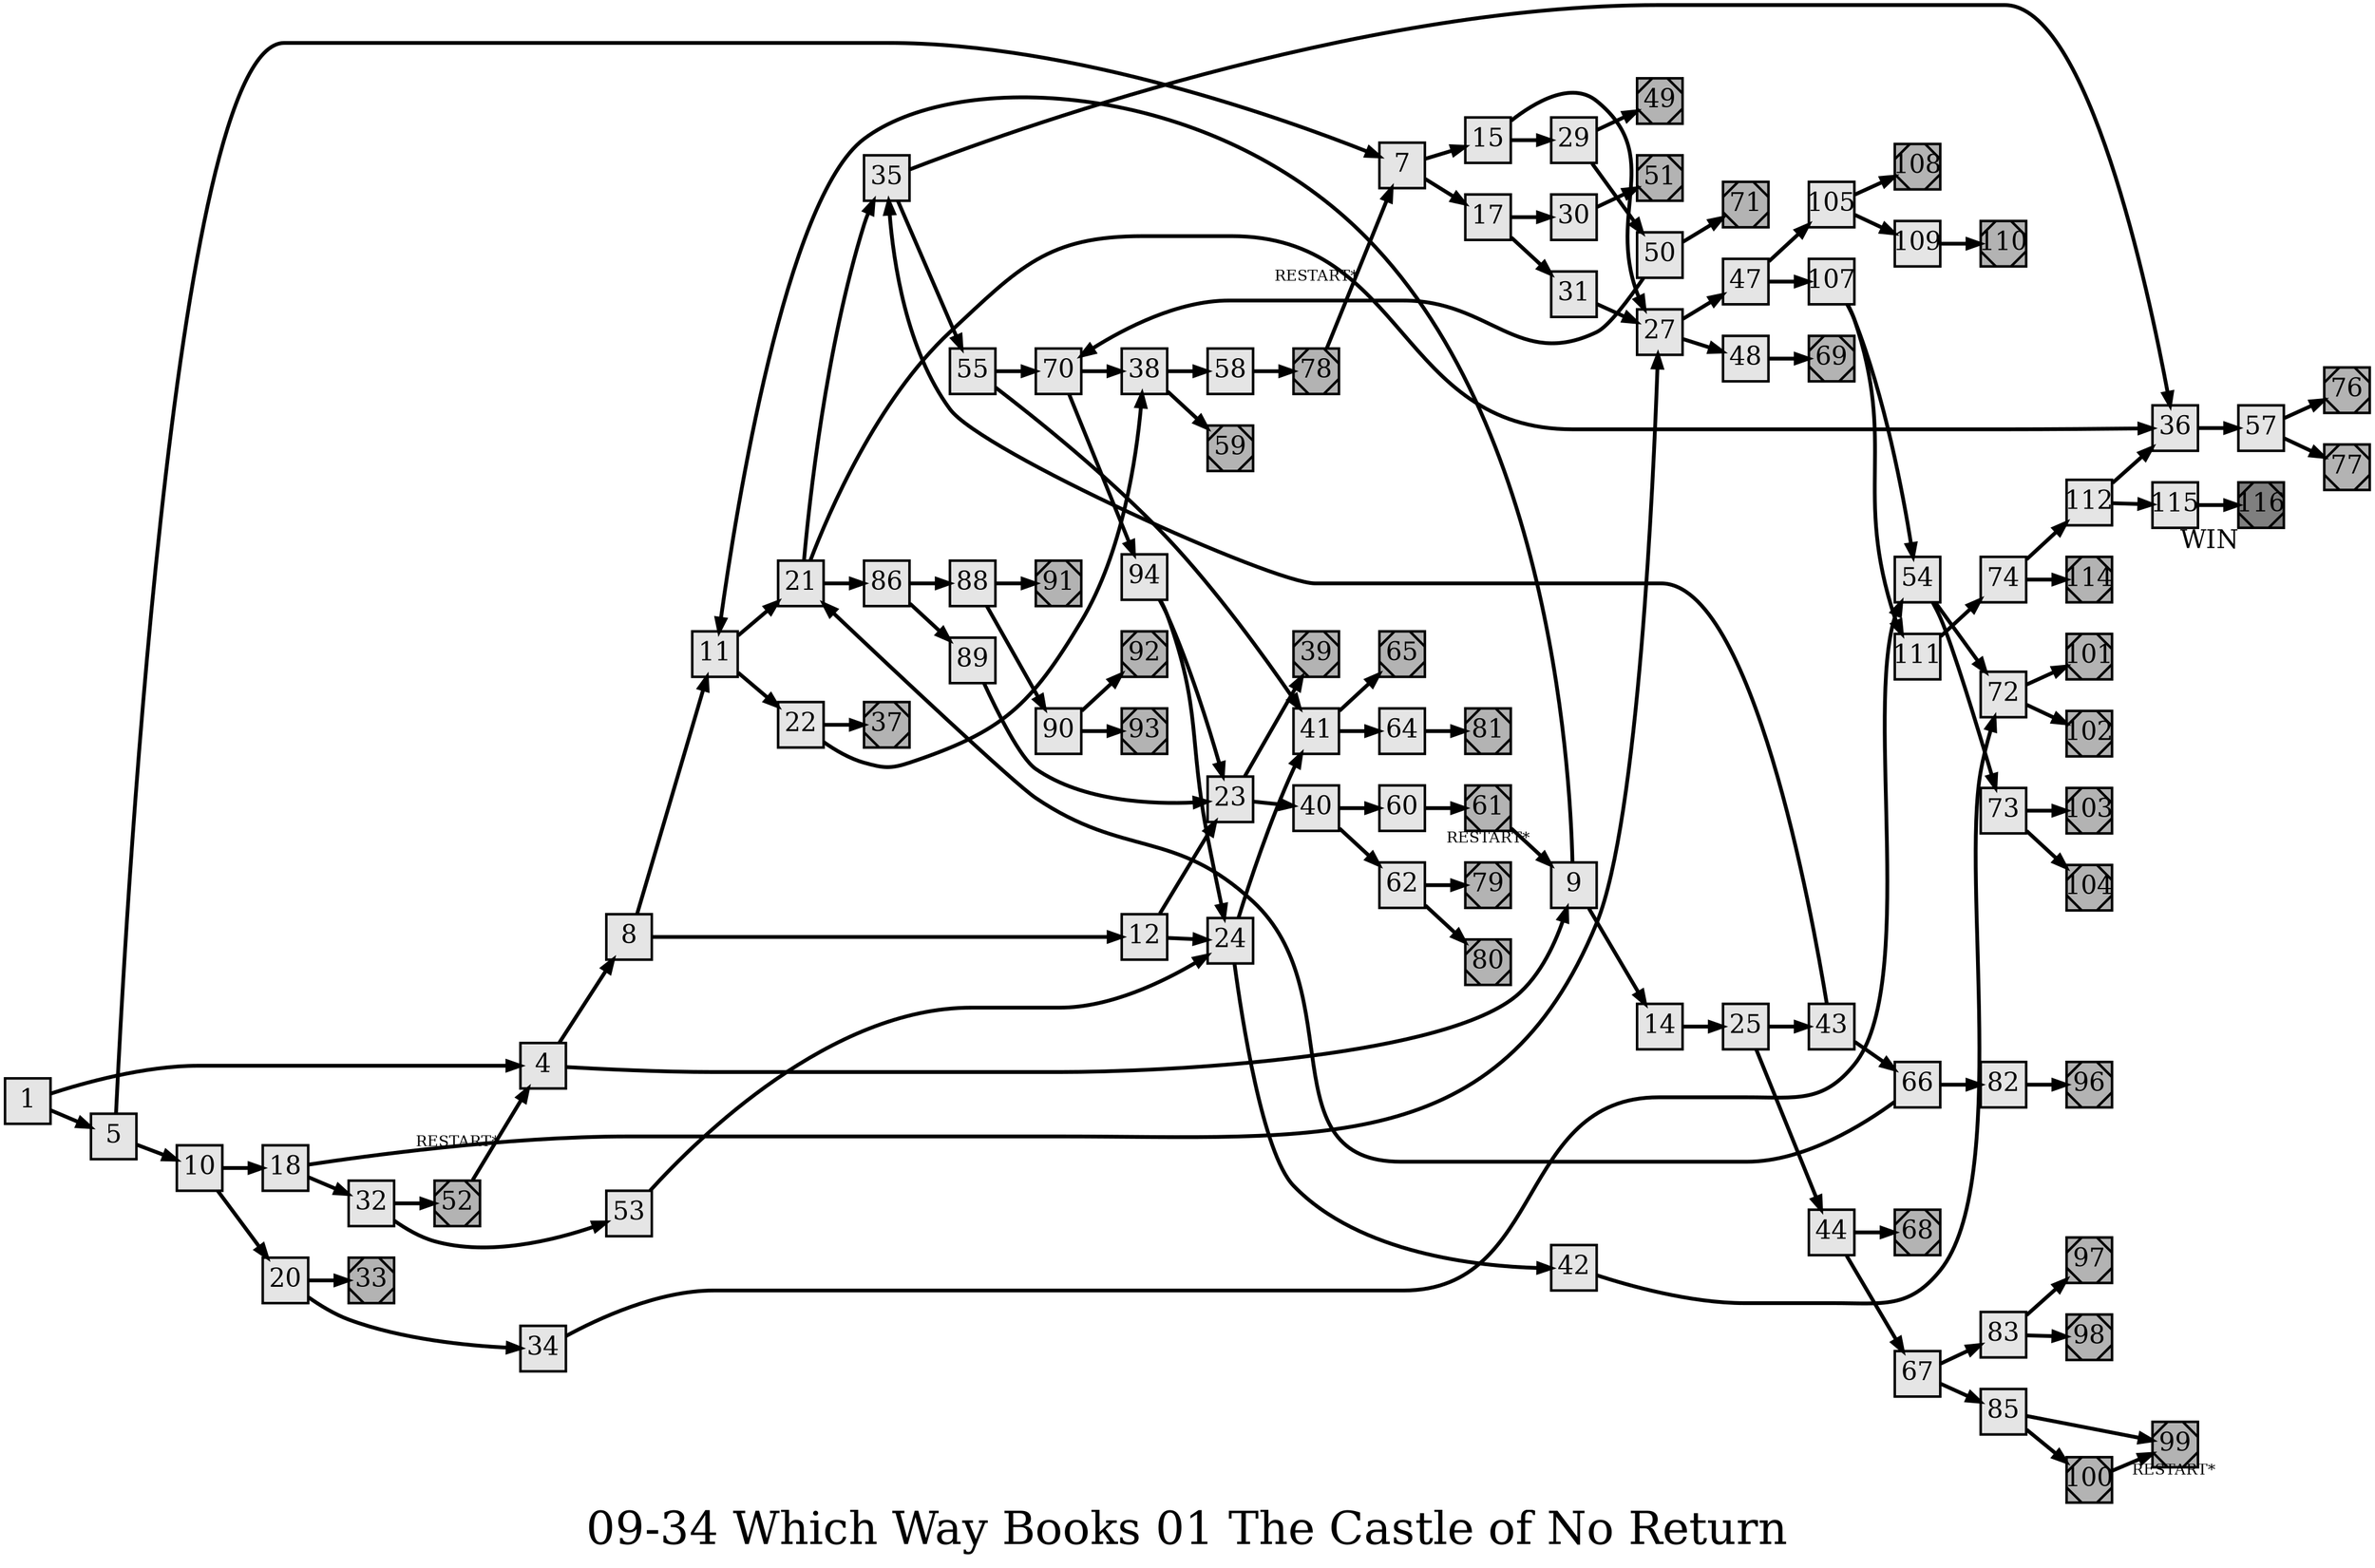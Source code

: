 digraph g{
  graph [ label="09-34 Which Way Books 01 The Castle of No Return" rankdir=LR, ordering=out, fontsize=36, nodesep="0.35", ranksep="0.45"];
  node  [shape=rect, penwidth=2, fontsize=20, style=filled, fillcolor=grey90, margin="0,0", labelfloat=true, regular=true, fixedsize=true];
  edge  [labelfloat=true, penwidth=3, fontsize=12];
  // ---;
  // group  : Katz;
  // id     :;
  // gbid   :;
  // series :;
  // title  :;
  // author :;
  // credit:;
  // - name : Juliet Way-Henthorne;
  // role : encoder;
  // date : 2017-08-31;
  // - name : Jeremy Douglass;
  // role : editor;
  // date : 2017-10-19;
  // render:;
  // - name   : small;
  // styles : gvStyles-small.txt;
  // engine : dot;
  // comment: >;
  
  // ---;
  
  // From | To | Label;
  
  1 -> 4;
  1 -> 5;
  4 -> 8;
  4 -> 9;
  5 -> 7;
  5 -> 10;
  7 -> 15;
  7 -> 17;
  8 -> 11;
  8 -> 12;
  9 -> 11;
  9 -> 14;
  10 -> 18;
  10 -> 20;
  11 -> 21;
  11 -> 22;
  12 -> 23;
  12 -> 24;
  14 -> 25;
  15 -> 27;
  15 -> 29;
  17 -> 30;
  17 -> 31;
  18 -> 27;
  18 -> 32;
  20 -> 33;
  20 -> 34;
  21 -> 35;
  21 -> 36;
  21 -> 86;
  22 -> 37;
  22 -> 38;
  23 -> 39;
  23 -> 40;
  24 -> 41;
  24 -> 42;
  25 -> 43;
  25 -> 44;
  27 -> 47;
  27 -> 48;
  29 -> 49;
  29 -> 50;
  30 -> 51;
  31 -> 27;
  32 -> 52;
  32 -> 53;
  33	[ xlabel="E", shape=Msquare, fontsize=20, fillcolor=grey70, xlabel="" ];
  34 -> 54;
  35 -> 36;
  35 -> 55;
  36 -> 57;
  37	[ xlabel="E", shape=Msquare, fontsize=20, fillcolor=grey70, xlabel="" ];
  38 -> 58;
  38 -> 59;
  39	[ xlabel="E", shape=Msquare, fontsize=20, fillcolor=grey70, xlabel="" ];
  40 -> 60;
  40 -> 62;
  41 -> 64;
  41 -> 65;
  42 -> 72;
  43 -> 35;
  43 -> 66;
  44 -> 67;
  44 -> 68;
  47 -> 105;
  47 -> 107;
  48 -> 69;
  49	[ xlabel="E", shape=Msquare, fontsize=20, fillcolor=grey70, xlabel="" ];
  50 -> 70;
  50 -> 71;
  51	[ xlabel="E", shape=Msquare, fontsize=20, fillcolor=grey70, xlabel="" ];
  52	[ xlabel="E", shape=Msquare, fontsize=20, fillcolor=grey70, xlabel="" ];
  52 -> 4	[ xlabel="RESTART*" ];
  53 -> 24;
  54 -> 72;
  54 -> 73;
  55 -> 70;
  55 -> 41;
  57 -> 76;
  57 -> 77;
  58 -> 78;
  59	[ xlabel="E", shape=Msquare, fontsize=20, fillcolor=grey70, xlabel="" ];
  60 -> 61;
  61	[ xlabel="E", shape=Msquare, fontsize=20, fillcolor=grey70, xlabel="" ];
  61 -> 9	[ xlabel="RESTART*" ];
  62 -> 79;
  62 -> 80;
  64 -> 81;
  65	[ xlabel="E", shape=Msquare, fontsize=20, fillcolor=grey70, xlabel="" ];
  66 -> 21;
  66 -> 82;
  67 -> 83;
  67 -> 85;
  68	[ xlabel="E", shape=Msquare, fontsize=20, fillcolor=grey70, xlabel="" ];
  69	[ xlabel="E", shape=Msquare, fontsize=20, fillcolor=grey70, xlabel="" ];
  70 -> 38;
  70 -> 94;
  71	[ xlabel="E", shape=Msquare, fontsize=20, fillcolor=grey70, xlabel="" ];
  72 -> 101;
  72 -> 102;
  73 -> 103;
  73 -> 104;
  74 -> 112;
  74 -> 114;
  76	[ xlabel="E", shape=Msquare, fontsize=20, fillcolor=grey70, xlabel="" ];
  77	[ xlabel="E", shape=Msquare, fontsize=20, fillcolor=grey70, xlabel="" ];
  78	[ xlabel="E", shape=Msquare, fontsize=20, fillcolor=grey70, xlabel="" ];
  78 -> 7	[ xlabel="RESTART*" ];
  79	[ xlabel="E", shape=Msquare, fontsize=20, fillcolor=grey70, xlabel="" ];
  80	[ xlabel="E", shape=Msquare, fontsize=20, fillcolor=grey70, xlabel="" ];
  81	[ xlabel="E", shape=Msquare, fontsize=20, fillcolor=grey70, xlabel="" ];
  82 -> 96;
  83 -> 97;
  83 -> 98;
  85 -> 99;
  85 -> 100;
  86 -> 88;
  86 -> 89;
  88 -> 90;
  88 -> 91;
  89 -> 23;
  90 -> 92;
  90 -> 93;
  91	[ xlabel="E", shape=Msquare, fontsize=20, fillcolor=grey70, xlabel="" ];
  92	[ xlabel="E", shape=Msquare, fontsize=20, fillcolor=grey70, xlabel="" ];
  93	[ xlabel="E", shape=Msquare, fontsize=20, fillcolor=grey70, xlabel="" ];
  94 -> 23;
  94 -> 24;
  96	[ xlabel="E", shape=Msquare, fontsize=20, fillcolor=grey70, xlabel="" ];
  97	[ xlabel="E", shape=Msquare, fontsize=20, fillcolor=grey70, xlabel="" ];
  98	[ xlabel="E", shape=Msquare, fontsize=20, fillcolor=grey70, xlabel="" ];
  99	[ xlabel="E", shape=Msquare, fontsize=20, fillcolor=grey70, xlabel="" ];
  100	[ xlabel="E", shape=Msquare, fontsize=20, fillcolor=grey70, xlabel="" ];
  100 -> 99	[ xlabel="RESTART*" ];
  101	[ xlabel="E", shape=Msquare, fontsize=20, fillcolor=grey70, xlabel="" ];
  102	[ xlabel="E", shape=Msquare, fontsize=20, fillcolor=grey70, xlabel="" ];
  103	[ xlabel="E", shape=Msquare, fontsize=20, fillcolor=grey70, xlabel="" ];
  104	[ xlabel="E", shape=Msquare, fontsize=20, fillcolor=grey70, xlabel="" ];
  105 -> 108;
  105 -> 109;
  107 -> 54;
  107 -> 111;
  108	[ xlabel="E", shape=Msquare, fontsize=20, fillcolor=grey70, xlabel="" ];
  109 -> 110;
  110	[ xlabel="E", shape=Msquare, fontsize=20, fillcolor=grey70, xlabel="" ];
  111 -> 74;
  112 -> 36;
  112 -> 115;
  114	[ xlabel="E", shape=Msquare, fontsize=20, fillcolor=grey70, xlabel="" ];
  115 -> 116;
  116	[ xlabel="WIN", shape=Msquare, fontsize=20, fillcolor=grey50 ];
}

